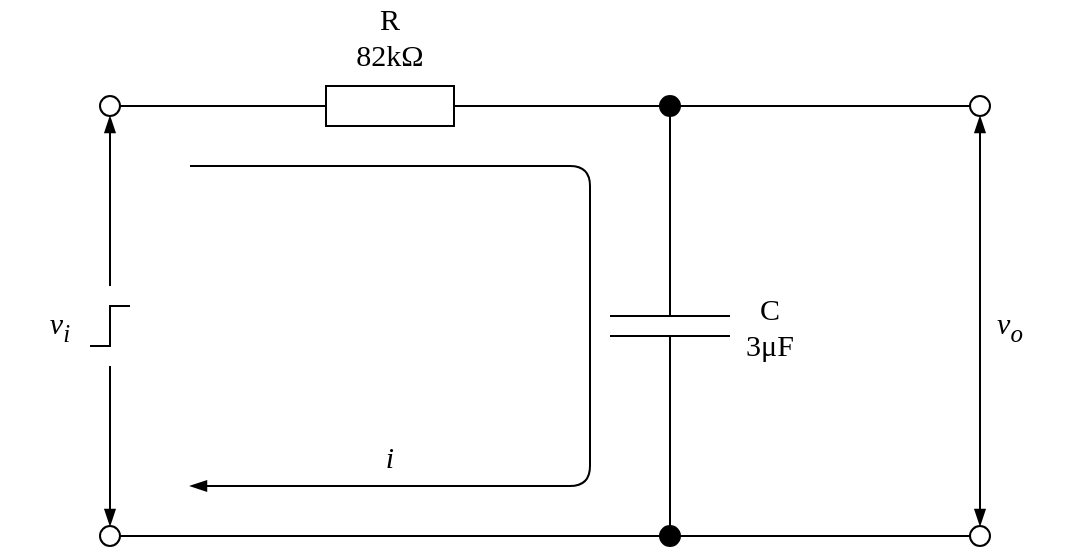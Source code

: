<mxfile version="24.2.7" type="github">
  <diagram name="ページ1" id="Ersq3wchu177Q9D-WNiK">
    <mxGraphModel dx="661" dy="614" grid="1" gridSize="10" guides="1" tooltips="1" connect="1" arrows="1" fold="1" page="1" pageScale="1" pageWidth="1169" pageHeight="1654" math="0" shadow="0">
      <root>
        <mxCell id="0" />
        <mxCell id="1" parent="0" />
        <mxCell id="qDM9GrruPw7yP2uTJxkd-2" value="" style="pointerEvents=1;verticalLabelPosition=bottom;shadow=0;dashed=0;align=center;html=1;verticalAlign=top;shape=mxgraph.electrical.resistors.resistor_1;" vertex="1" parent="1">
          <mxGeometry x="210" y="140" width="100" height="20" as="geometry" />
        </mxCell>
        <mxCell id="qDM9GrruPw7yP2uTJxkd-8" style="edgeStyle=orthogonalEdgeStyle;rounded=0;orthogonalLoop=1;jettySize=auto;html=1;exitX=1;exitY=0.5;exitDx=0;exitDy=0;exitPerimeter=0;entryX=1;entryY=0.5;entryDx=0;entryDy=0;endArrow=none;endFill=0;" edge="1" parent="1" source="qDM9GrruPw7yP2uTJxkd-3" target="qDM9GrruPw7yP2uTJxkd-7">
          <mxGeometry relative="1" as="geometry" />
        </mxCell>
        <mxCell id="qDM9GrruPw7yP2uTJxkd-3" value="" style="pointerEvents=1;verticalLabelPosition=bottom;shadow=0;dashed=0;align=center;html=1;verticalAlign=top;shape=mxgraph.electrical.capacitors.capacitor_1;rotation=90;" vertex="1" parent="1">
          <mxGeometry x="350" y="230" width="100" height="60" as="geometry" />
        </mxCell>
        <mxCell id="qDM9GrruPw7yP2uTJxkd-4" value="" style="pointerEvents=1;verticalLabelPosition=bottom;shadow=0;dashed=0;align=center;html=1;verticalAlign=top;shape=mxgraph.electrical.waveforms.step_1;" vertex="1" parent="1">
          <mxGeometry x="110" y="250" width="20" height="20" as="geometry" />
        </mxCell>
        <mxCell id="qDM9GrruPw7yP2uTJxkd-5" value="" style="endArrow=none;html=1;rounded=0;entryX=0;entryY=0.5;entryDx=0;entryDy=0;entryPerimeter=0;exitX=1;exitY=0.5;exitDx=0;exitDy=0;" edge="1" parent="1" source="qDM9GrruPw7yP2uTJxkd-6" target="qDM9GrruPw7yP2uTJxkd-2">
          <mxGeometry width="50" height="50" relative="1" as="geometry">
            <mxPoint x="130" y="150" as="sourcePoint" />
            <mxPoint x="430" y="370" as="targetPoint" />
          </mxGeometry>
        </mxCell>
        <mxCell id="qDM9GrruPw7yP2uTJxkd-6" value="" style="ellipse;whiteSpace=wrap;html=1;aspect=fixed;" vertex="1" parent="1">
          <mxGeometry x="115" y="145" width="10" height="10" as="geometry" />
        </mxCell>
        <mxCell id="qDM9GrruPw7yP2uTJxkd-7" value="" style="ellipse;whiteSpace=wrap;html=1;aspect=fixed;" vertex="1" parent="1">
          <mxGeometry x="115" y="360" width="10" height="10" as="geometry" />
        </mxCell>
        <mxCell id="qDM9GrruPw7yP2uTJxkd-10" value="" style="endArrow=blockThin;html=1;rounded=0;entryX=0.5;entryY=1;entryDx=0;entryDy=0;endFill=1;" edge="1" parent="1" target="qDM9GrruPw7yP2uTJxkd-6">
          <mxGeometry width="50" height="50" relative="1" as="geometry">
            <mxPoint x="120" y="240" as="sourcePoint" />
            <mxPoint x="120" y="150" as="targetPoint" />
          </mxGeometry>
        </mxCell>
        <mxCell id="qDM9GrruPw7yP2uTJxkd-11" value="" style="endArrow=blockThin;html=1;rounded=0;entryX=0.5;entryY=0;entryDx=0;entryDy=0;endFill=1;" edge="1" parent="1" target="qDM9GrruPw7yP2uTJxkd-7">
          <mxGeometry width="50" height="50" relative="1" as="geometry">
            <mxPoint x="120" y="280" as="sourcePoint" />
            <mxPoint x="280" y="270" as="targetPoint" />
          </mxGeometry>
        </mxCell>
        <mxCell id="qDM9GrruPw7yP2uTJxkd-12" value="" style="endArrow=none;html=1;rounded=0;entryX=1;entryY=0.5;entryDx=0;entryDy=0;entryPerimeter=0;exitX=0;exitY=0.5;exitDx=0;exitDy=0;exitPerimeter=0;" edge="1" parent="1" source="qDM9GrruPw7yP2uTJxkd-15" target="qDM9GrruPw7yP2uTJxkd-2">
          <mxGeometry width="50" height="50" relative="1" as="geometry">
            <mxPoint x="230" y="270" as="sourcePoint" />
            <mxPoint x="280" y="220" as="targetPoint" />
            <Array as="points" />
          </mxGeometry>
        </mxCell>
        <mxCell id="qDM9GrruPw7yP2uTJxkd-13" value="" style="endArrow=none;html=1;rounded=0;" edge="1" parent="1">
          <mxGeometry width="50" height="50" relative="1" as="geometry">
            <mxPoint x="400" y="150" as="sourcePoint" />
            <mxPoint x="550" y="150" as="targetPoint" />
          </mxGeometry>
        </mxCell>
        <mxCell id="qDM9GrruPw7yP2uTJxkd-14" value="" style="endArrow=none;html=1;rounded=0;" edge="1" parent="1" source="qDM9GrruPw7yP2uTJxkd-21">
          <mxGeometry width="50" height="50" relative="1" as="geometry">
            <mxPoint x="400" y="365" as="sourcePoint" />
            <mxPoint x="550" y="365" as="targetPoint" />
          </mxGeometry>
        </mxCell>
        <mxCell id="qDM9GrruPw7yP2uTJxkd-16" value="" style="endArrow=none;html=1;rounded=0;entryX=1;entryY=0.5;entryDx=0;entryDy=0;entryPerimeter=0;exitX=0;exitY=0.5;exitDx=0;exitDy=0;exitPerimeter=0;" edge="1" parent="1" source="qDM9GrruPw7yP2uTJxkd-3" target="qDM9GrruPw7yP2uTJxkd-15">
          <mxGeometry width="50" height="50" relative="1" as="geometry">
            <mxPoint x="400" y="210" as="sourcePoint" />
            <mxPoint x="310" y="150" as="targetPoint" />
            <Array as="points">
              <mxPoint x="400" y="150" />
            </Array>
          </mxGeometry>
        </mxCell>
        <mxCell id="qDM9GrruPw7yP2uTJxkd-15" value="" style="ellipse;whiteSpace=wrap;html=1;aspect=fixed;fillColor=#000000;" vertex="1" parent="1">
          <mxGeometry x="395" y="145" width="10" height="10" as="geometry" />
        </mxCell>
        <mxCell id="qDM9GrruPw7yP2uTJxkd-17" value="" style="ellipse;whiteSpace=wrap;html=1;aspect=fixed;" vertex="1" parent="1">
          <mxGeometry x="550" y="145" width="10" height="10" as="geometry" />
        </mxCell>
        <mxCell id="qDM9GrruPw7yP2uTJxkd-20" value="" style="ellipse;whiteSpace=wrap;html=1;aspect=fixed;" vertex="1" parent="1">
          <mxGeometry x="550" y="360" width="10" height="10" as="geometry" />
        </mxCell>
        <mxCell id="qDM9GrruPw7yP2uTJxkd-22" value="" style="endArrow=none;html=1;rounded=0;" edge="1" parent="1" target="qDM9GrruPw7yP2uTJxkd-21">
          <mxGeometry width="50" height="50" relative="1" as="geometry">
            <mxPoint x="400" y="365" as="sourcePoint" />
            <mxPoint x="550" y="365" as="targetPoint" />
          </mxGeometry>
        </mxCell>
        <mxCell id="qDM9GrruPw7yP2uTJxkd-21" value="" style="ellipse;whiteSpace=wrap;html=1;aspect=fixed;fillColor=#000000;" vertex="1" parent="1">
          <mxGeometry x="395" y="360" width="10" height="10" as="geometry" />
        </mxCell>
        <mxCell id="qDM9GrruPw7yP2uTJxkd-23" value="&lt;font style=&quot;font-size: 15px;&quot; face=&quot;Times New Roman&quot;&gt;R&lt;/font&gt;&lt;div style=&quot;font-size: 15px;&quot;&gt;&lt;font style=&quot;font-size: 15px;&quot;&gt;&lt;font style=&quot;font-size: 15px;&quot; face=&quot;Times New Roman&quot;&gt;82&lt;/font&gt;&lt;font style=&quot;font-size: 15px;&quot; face=&quot;Times New Roman&quot;&gt;kΩ&lt;/font&gt;&lt;/font&gt;&lt;/div&gt;" style="text;html=1;align=center;verticalAlign=middle;whiteSpace=wrap;rounded=0;" vertex="1" parent="1">
          <mxGeometry x="230" y="100" width="60" height="30" as="geometry" />
        </mxCell>
        <mxCell id="qDM9GrruPw7yP2uTJxkd-24" value="&lt;font style=&quot;font-size: 15px;&quot; face=&quot;Times New Roman&quot;&gt;C&lt;/font&gt;&lt;div style=&quot;font-size: 15px;&quot;&gt;&lt;font style=&quot;font-size: 15px;&quot; face=&quot;Times New Roman&quot;&gt;3μF&lt;/font&gt;&lt;/div&gt;" style="text;html=1;align=center;verticalAlign=middle;whiteSpace=wrap;rounded=0;" vertex="1" parent="1">
          <mxGeometry x="420" y="245" width="60" height="30" as="geometry" />
        </mxCell>
        <mxCell id="qDM9GrruPw7yP2uTJxkd-25" value="&lt;font style=&quot;font-size: 15px;&quot; face=&quot;Times New Roman&quot;&gt;&lt;i&gt;v&lt;sub&gt;i&lt;/sub&gt;&lt;/i&gt;&lt;/font&gt;" style="text;html=1;align=center;verticalAlign=middle;whiteSpace=wrap;rounded=0;" vertex="1" parent="1">
          <mxGeometry x="65" y="245" width="60" height="30" as="geometry" />
        </mxCell>
        <mxCell id="qDM9GrruPw7yP2uTJxkd-26" value="" style="endArrow=blockThin;startArrow=blockThin;html=1;rounded=0;entryX=0.5;entryY=1;entryDx=0;entryDy=0;exitX=0.5;exitY=0;exitDx=0;exitDy=0;endFill=1;startFill=1;" edge="1" parent="1" source="qDM9GrruPw7yP2uTJxkd-20" target="qDM9GrruPw7yP2uTJxkd-17">
          <mxGeometry width="50" height="50" relative="1" as="geometry">
            <mxPoint x="521" y="312.5" as="sourcePoint" />
            <mxPoint x="584.54" y="207.5" as="targetPoint" />
          </mxGeometry>
        </mxCell>
        <mxCell id="qDM9GrruPw7yP2uTJxkd-27" value="&lt;font style=&quot;font-size: 15px;&quot; face=&quot;Times New Roman&quot;&gt;&lt;i&gt;v&lt;sub&gt;o&lt;/sub&gt;&lt;/i&gt;&lt;/font&gt;" style="text;html=1;align=center;verticalAlign=middle;whiteSpace=wrap;rounded=0;" vertex="1" parent="1">
          <mxGeometry x="540" y="245" width="60" height="30" as="geometry" />
        </mxCell>
        <mxCell id="qDM9GrruPw7yP2uTJxkd-28" value="" style="endArrow=blockThin;html=1;rounded=1;curved=0;jumpStyle=none;endFill=1;" edge="1" parent="1">
          <mxGeometry width="50" height="50" relative="1" as="geometry">
            <mxPoint x="160" y="180" as="sourcePoint" />
            <mxPoint x="160" y="340" as="targetPoint" />
            <Array as="points">
              <mxPoint x="360" y="180" />
              <mxPoint x="360" y="340" />
            </Array>
          </mxGeometry>
        </mxCell>
        <mxCell id="qDM9GrruPw7yP2uTJxkd-29" value="&lt;font size=&quot;1&quot; face=&quot;Times New Roman&quot;&gt;&lt;i style=&quot;font-size: 15px;&quot;&gt;i&lt;/i&gt;&lt;/font&gt;" style="text;html=1;align=center;verticalAlign=middle;whiteSpace=wrap;rounded=0;" vertex="1" parent="1">
          <mxGeometry x="230" y="310" width="60" height="30" as="geometry" />
        </mxCell>
      </root>
    </mxGraphModel>
  </diagram>
</mxfile>
